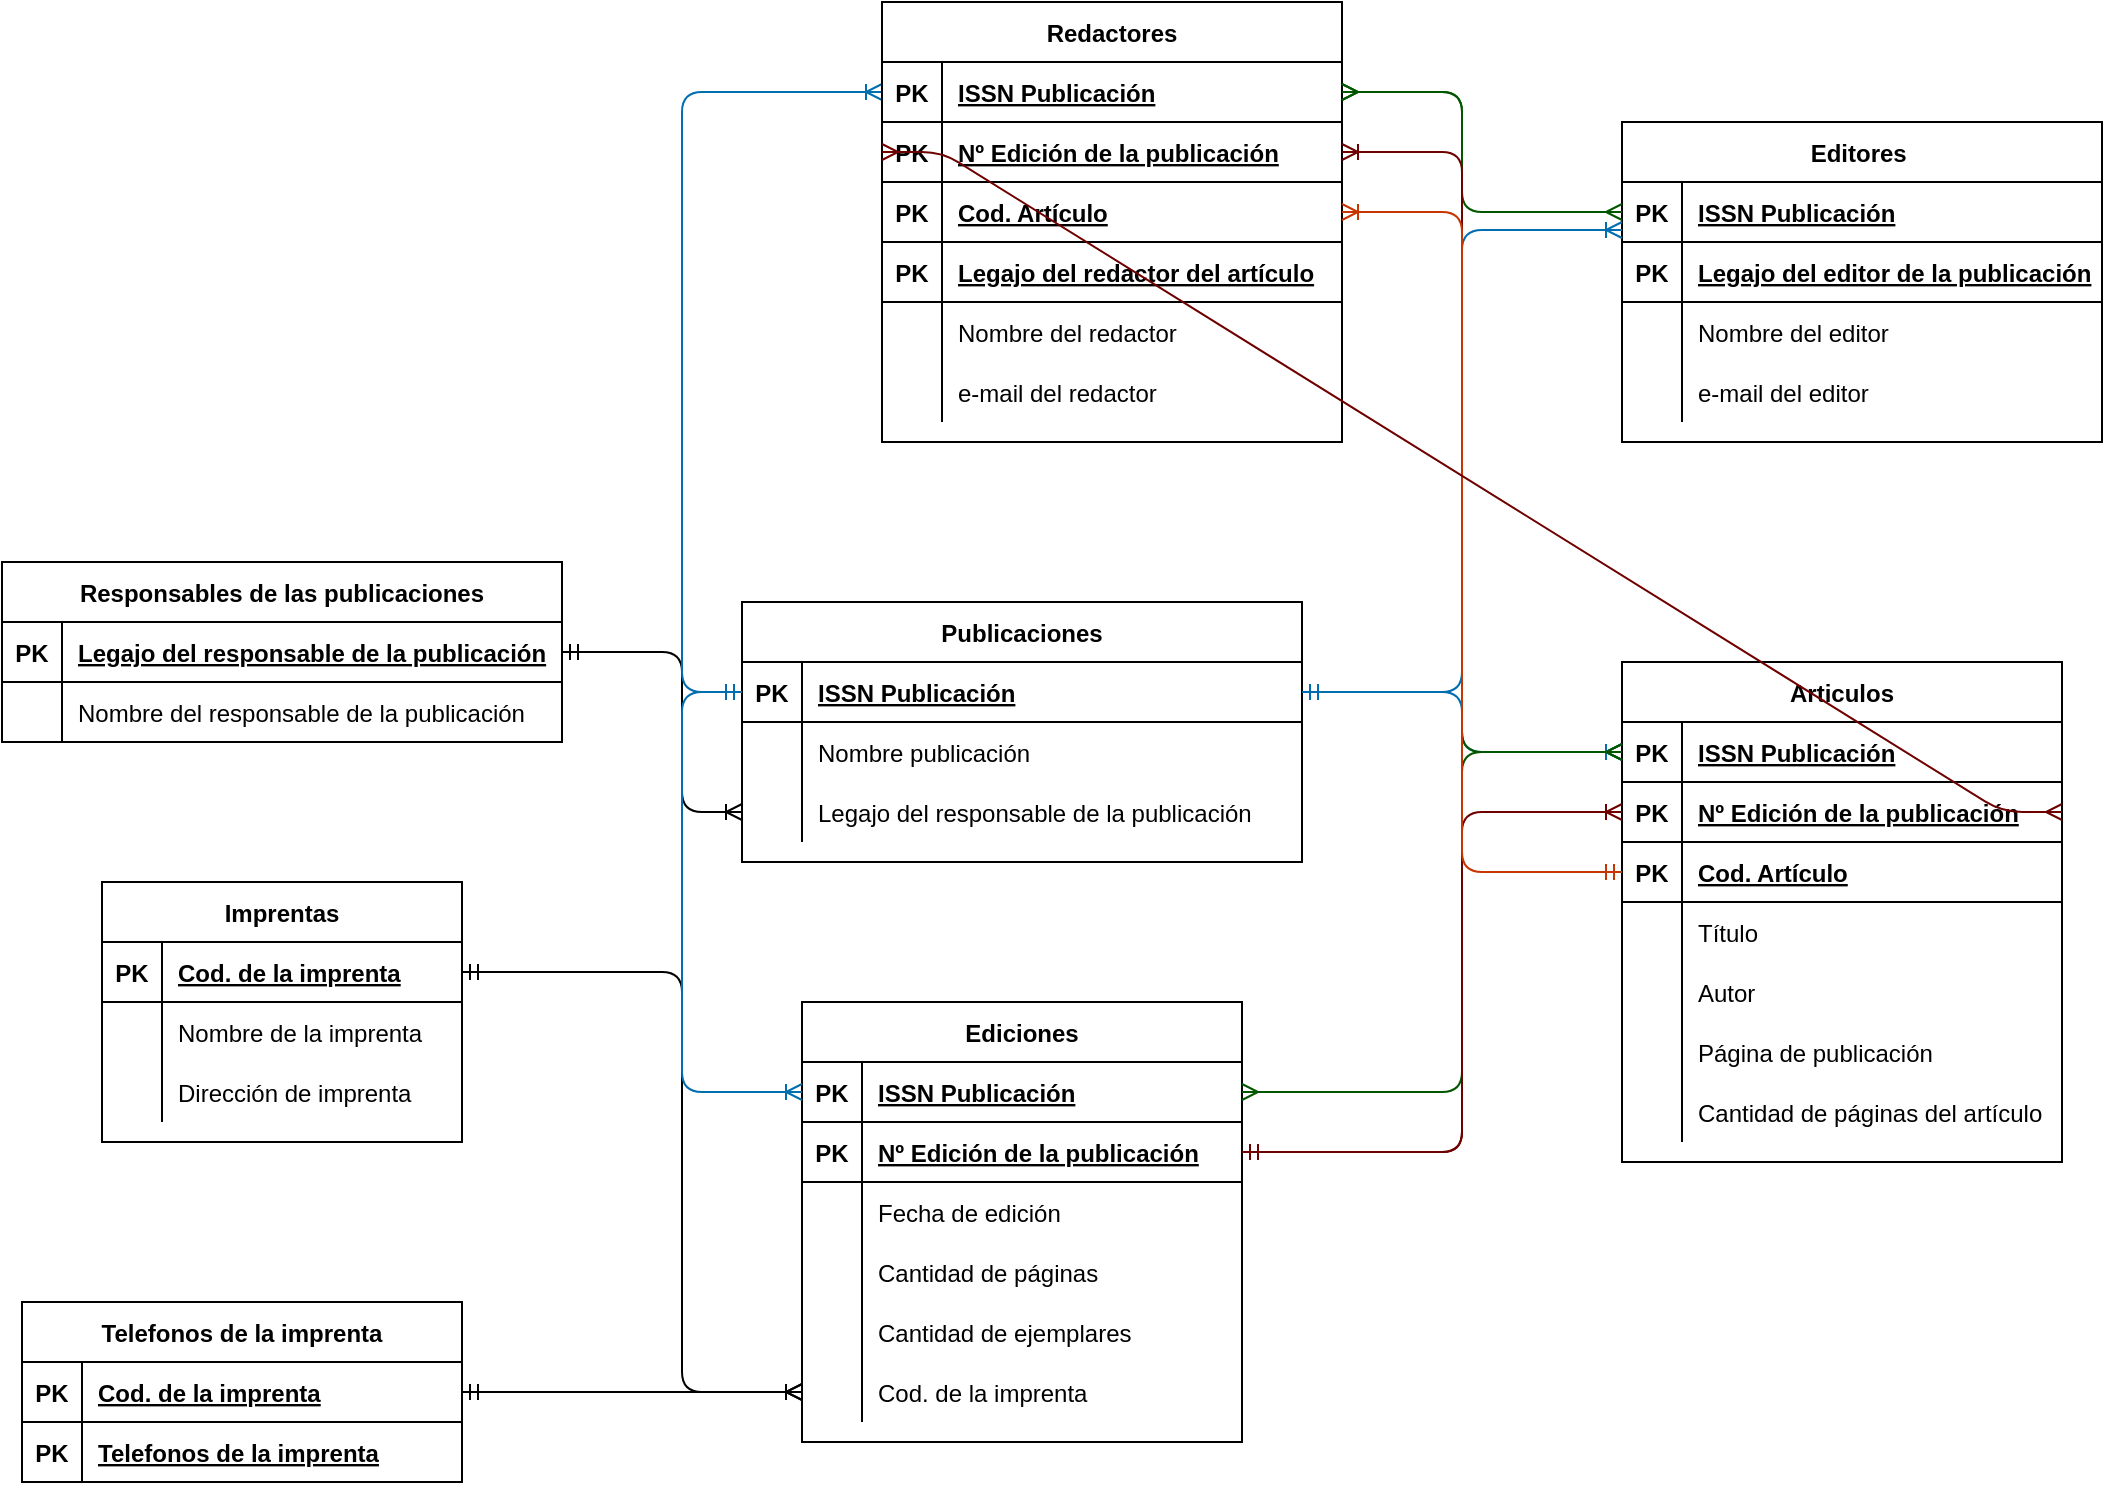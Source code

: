 <mxfile version="13.7.5" type="github">
  <diagram id="R2lEEEUBdFMjLlhIrx00" name="Page-1">
    <mxGraphModel dx="1718" dy="1582" grid="1" gridSize="10" guides="1" tooltips="1" connect="1" arrows="1" fold="1" page="1" pageScale="1" pageWidth="850" pageHeight="1100" math="0" shadow="0" extFonts="Permanent Marker^https://fonts.googleapis.com/css?family=Permanent+Marker">
      <root>
        <mxCell id="0" />
        <mxCell id="1" parent="0" />
        <mxCell id="YVzqmrivTfN_J4FgBl8_-1" value="Publicaciones" style="shape=table;startSize=30;container=1;collapsible=1;childLayout=tableLayout;fixedRows=1;rowLines=0;fontStyle=1;align=center;resizeLast=1;" parent="1" vertex="1">
          <mxGeometry x="180" y="40" width="280" height="130" as="geometry" />
        </mxCell>
        <mxCell id="YVzqmrivTfN_J4FgBl8_-2" value="" style="shape=partialRectangle;collapsible=0;dropTarget=0;pointerEvents=0;fillColor=none;top=0;left=0;bottom=1;right=0;points=[[0,0.5],[1,0.5]];portConstraint=eastwest;" parent="YVzqmrivTfN_J4FgBl8_-1" vertex="1">
          <mxGeometry y="30" width="280" height="30" as="geometry" />
        </mxCell>
        <mxCell id="YVzqmrivTfN_J4FgBl8_-3" value="PK" style="shape=partialRectangle;connectable=0;fillColor=none;top=0;left=0;bottom=0;right=0;fontStyle=1;overflow=hidden;" parent="YVzqmrivTfN_J4FgBl8_-2" vertex="1">
          <mxGeometry width="30" height="30" as="geometry" />
        </mxCell>
        <mxCell id="YVzqmrivTfN_J4FgBl8_-4" value="ISSN Publicación" style="shape=partialRectangle;connectable=0;fillColor=none;top=0;left=0;bottom=0;right=0;align=left;spacingLeft=6;fontStyle=5;overflow=hidden;" parent="YVzqmrivTfN_J4FgBl8_-2" vertex="1">
          <mxGeometry x="30" width="250" height="30" as="geometry" />
        </mxCell>
        <mxCell id="YVzqmrivTfN_J4FgBl8_-5" value="" style="shape=partialRectangle;collapsible=0;dropTarget=0;pointerEvents=0;fillColor=none;top=0;left=0;bottom=0;right=0;points=[[0,0.5],[1,0.5]];portConstraint=eastwest;" parent="YVzqmrivTfN_J4FgBl8_-1" vertex="1">
          <mxGeometry y="60" width="280" height="30" as="geometry" />
        </mxCell>
        <mxCell id="YVzqmrivTfN_J4FgBl8_-6" value="" style="shape=partialRectangle;connectable=0;fillColor=none;top=0;left=0;bottom=0;right=0;editable=1;overflow=hidden;" parent="YVzqmrivTfN_J4FgBl8_-5" vertex="1">
          <mxGeometry width="30" height="30" as="geometry" />
        </mxCell>
        <mxCell id="YVzqmrivTfN_J4FgBl8_-7" value="Nombre publicación" style="shape=partialRectangle;connectable=0;fillColor=none;top=0;left=0;bottom=0;right=0;align=left;spacingLeft=6;overflow=hidden;" parent="YVzqmrivTfN_J4FgBl8_-5" vertex="1">
          <mxGeometry x="30" width="250" height="30" as="geometry" />
        </mxCell>
        <mxCell id="YVzqmrivTfN_J4FgBl8_-8" value="" style="shape=partialRectangle;collapsible=0;dropTarget=0;pointerEvents=0;fillColor=none;top=0;left=0;bottom=0;right=0;points=[[0,0.5],[1,0.5]];portConstraint=eastwest;" parent="YVzqmrivTfN_J4FgBl8_-1" vertex="1">
          <mxGeometry y="90" width="280" height="30" as="geometry" />
        </mxCell>
        <mxCell id="YVzqmrivTfN_J4FgBl8_-9" value="" style="shape=partialRectangle;connectable=0;fillColor=none;top=0;left=0;bottom=0;right=0;editable=1;overflow=hidden;" parent="YVzqmrivTfN_J4FgBl8_-8" vertex="1">
          <mxGeometry width="30" height="30" as="geometry" />
        </mxCell>
        <mxCell id="YVzqmrivTfN_J4FgBl8_-10" value="Legajo del responsable de la publicación" style="shape=partialRectangle;connectable=0;fillColor=none;top=0;left=0;bottom=0;right=0;align=left;spacingLeft=6;overflow=hidden;" parent="YVzqmrivTfN_J4FgBl8_-8" vertex="1">
          <mxGeometry x="30" width="250" height="30" as="geometry" />
        </mxCell>
        <mxCell id="YVzqmrivTfN_J4FgBl8_-40" value="Ediciones" style="shape=table;startSize=30;container=1;collapsible=1;childLayout=tableLayout;fixedRows=1;rowLines=0;fontStyle=1;align=center;resizeLast=1;" parent="1" vertex="1">
          <mxGeometry x="210" y="240" width="220" height="220" as="geometry" />
        </mxCell>
        <mxCell id="YVzqmrivTfN_J4FgBl8_-41" value="" style="shape=partialRectangle;collapsible=0;dropTarget=0;pointerEvents=0;fillColor=none;top=0;left=0;bottom=1;right=0;points=[[0,0.5],[1,0.5]];portConstraint=eastwest;" parent="YVzqmrivTfN_J4FgBl8_-40" vertex="1">
          <mxGeometry y="30" width="220" height="30" as="geometry" />
        </mxCell>
        <mxCell id="YVzqmrivTfN_J4FgBl8_-42" value="PK" style="shape=partialRectangle;connectable=0;fillColor=none;top=0;left=0;bottom=0;right=0;fontStyle=1;overflow=hidden;" parent="YVzqmrivTfN_J4FgBl8_-41" vertex="1">
          <mxGeometry width="30" height="30" as="geometry" />
        </mxCell>
        <mxCell id="YVzqmrivTfN_J4FgBl8_-43" value="ISSN Publicación" style="shape=partialRectangle;connectable=0;fillColor=none;top=0;left=0;bottom=0;right=0;align=left;spacingLeft=6;fontStyle=5;overflow=hidden;" parent="YVzqmrivTfN_J4FgBl8_-41" vertex="1">
          <mxGeometry x="30" width="190" height="30" as="geometry" />
        </mxCell>
        <mxCell id="YVzqmrivTfN_J4FgBl8_-87" value="" style="shape=partialRectangle;collapsible=0;dropTarget=0;pointerEvents=0;fillColor=none;top=0;left=0;bottom=1;right=0;points=[[0,0.5],[1,0.5]];portConstraint=eastwest;" parent="YVzqmrivTfN_J4FgBl8_-40" vertex="1">
          <mxGeometry y="60" width="220" height="30" as="geometry" />
        </mxCell>
        <mxCell id="YVzqmrivTfN_J4FgBl8_-88" value="PK" style="shape=partialRectangle;connectable=0;fillColor=none;top=0;left=0;bottom=0;right=0;fontStyle=1;overflow=hidden;" parent="YVzqmrivTfN_J4FgBl8_-87" vertex="1">
          <mxGeometry width="30" height="30" as="geometry" />
        </mxCell>
        <mxCell id="YVzqmrivTfN_J4FgBl8_-89" value="Nº Edición de la publicación" style="shape=partialRectangle;connectable=0;fillColor=none;top=0;left=0;bottom=0;right=0;align=left;spacingLeft=6;fontStyle=5;overflow=hidden;" parent="YVzqmrivTfN_J4FgBl8_-87" vertex="1">
          <mxGeometry x="30" width="190" height="30" as="geometry" />
        </mxCell>
        <mxCell id="YVzqmrivTfN_J4FgBl8_-44" value="" style="shape=partialRectangle;collapsible=0;dropTarget=0;pointerEvents=0;fillColor=none;top=0;left=0;bottom=0;right=0;points=[[0,0.5],[1,0.5]];portConstraint=eastwest;" parent="YVzqmrivTfN_J4FgBl8_-40" vertex="1">
          <mxGeometry y="90" width="220" height="30" as="geometry" />
        </mxCell>
        <mxCell id="YVzqmrivTfN_J4FgBl8_-45" value="" style="shape=partialRectangle;connectable=0;fillColor=none;top=0;left=0;bottom=0;right=0;editable=1;overflow=hidden;" parent="YVzqmrivTfN_J4FgBl8_-44" vertex="1">
          <mxGeometry width="30" height="30" as="geometry" />
        </mxCell>
        <mxCell id="YVzqmrivTfN_J4FgBl8_-46" value="Fecha de edición" style="shape=partialRectangle;connectable=0;fillColor=none;top=0;left=0;bottom=0;right=0;align=left;spacingLeft=6;overflow=hidden;" parent="YVzqmrivTfN_J4FgBl8_-44" vertex="1">
          <mxGeometry x="30" width="190" height="30" as="geometry" />
        </mxCell>
        <mxCell id="YVzqmrivTfN_J4FgBl8_-47" value="" style="shape=partialRectangle;collapsible=0;dropTarget=0;pointerEvents=0;fillColor=none;top=0;left=0;bottom=0;right=0;points=[[0,0.5],[1,0.5]];portConstraint=eastwest;" parent="YVzqmrivTfN_J4FgBl8_-40" vertex="1">
          <mxGeometry y="120" width="220" height="30" as="geometry" />
        </mxCell>
        <mxCell id="YVzqmrivTfN_J4FgBl8_-48" value="" style="shape=partialRectangle;connectable=0;fillColor=none;top=0;left=0;bottom=0;right=0;editable=1;overflow=hidden;" parent="YVzqmrivTfN_J4FgBl8_-47" vertex="1">
          <mxGeometry width="30" height="30" as="geometry" />
        </mxCell>
        <mxCell id="YVzqmrivTfN_J4FgBl8_-49" value="Cantidad de páginas" style="shape=partialRectangle;connectable=0;fillColor=none;top=0;left=0;bottom=0;right=0;align=left;spacingLeft=6;overflow=hidden;" parent="YVzqmrivTfN_J4FgBl8_-47" vertex="1">
          <mxGeometry x="30" width="190" height="30" as="geometry" />
        </mxCell>
        <mxCell id="YVzqmrivTfN_J4FgBl8_-50" value="" style="shape=partialRectangle;collapsible=0;dropTarget=0;pointerEvents=0;fillColor=none;top=0;left=0;bottom=0;right=0;points=[[0,0.5],[1,0.5]];portConstraint=eastwest;" parent="YVzqmrivTfN_J4FgBl8_-40" vertex="1">
          <mxGeometry y="150" width="220" height="30" as="geometry" />
        </mxCell>
        <mxCell id="YVzqmrivTfN_J4FgBl8_-51" value="" style="shape=partialRectangle;connectable=0;fillColor=none;top=0;left=0;bottom=0;right=0;editable=1;overflow=hidden;" parent="YVzqmrivTfN_J4FgBl8_-50" vertex="1">
          <mxGeometry width="30" height="30" as="geometry" />
        </mxCell>
        <mxCell id="YVzqmrivTfN_J4FgBl8_-52" value="Cantidad de ejemplares" style="shape=partialRectangle;connectable=0;fillColor=none;top=0;left=0;bottom=0;right=0;align=left;spacingLeft=6;overflow=hidden;" parent="YVzqmrivTfN_J4FgBl8_-50" vertex="1">
          <mxGeometry x="30" width="190" height="30" as="geometry" />
        </mxCell>
        <mxCell id="YVzqmrivTfN_J4FgBl8_-67" value="" style="shape=partialRectangle;collapsible=0;dropTarget=0;pointerEvents=0;fillColor=none;top=0;left=0;bottom=0;right=0;points=[[0,0.5],[1,0.5]];portConstraint=eastwest;" parent="YVzqmrivTfN_J4FgBl8_-40" vertex="1">
          <mxGeometry y="180" width="220" height="30" as="geometry" />
        </mxCell>
        <mxCell id="YVzqmrivTfN_J4FgBl8_-68" value="" style="shape=partialRectangle;connectable=0;fillColor=none;top=0;left=0;bottom=0;right=0;editable=1;overflow=hidden;" parent="YVzqmrivTfN_J4FgBl8_-67" vertex="1">
          <mxGeometry width="30" height="30" as="geometry" />
        </mxCell>
        <mxCell id="YVzqmrivTfN_J4FgBl8_-69" value="Cod. de la imprenta" style="shape=partialRectangle;connectable=0;fillColor=none;top=0;left=0;bottom=0;right=0;align=left;spacingLeft=6;overflow=hidden;" parent="YVzqmrivTfN_J4FgBl8_-67" vertex="1">
          <mxGeometry x="30" width="190" height="30" as="geometry" />
        </mxCell>
        <mxCell id="dbOZA-UvOD_c39-JUCQo-39" value="Responsables de las publicaciones" style="shape=table;startSize=30;container=1;collapsible=1;childLayout=tableLayout;fixedRows=1;rowLines=0;fontStyle=1;align=center;resizeLast=1;" parent="1" vertex="1">
          <mxGeometry x="-190" y="20" width="280" height="90" as="geometry" />
        </mxCell>
        <mxCell id="dbOZA-UvOD_c39-JUCQo-40" value="" style="shape=partialRectangle;collapsible=0;dropTarget=0;pointerEvents=0;fillColor=none;top=0;left=0;bottom=1;right=0;points=[[0,0.5],[1,0.5]];portConstraint=eastwest;" parent="dbOZA-UvOD_c39-JUCQo-39" vertex="1">
          <mxGeometry y="30" width="280" height="30" as="geometry" />
        </mxCell>
        <mxCell id="dbOZA-UvOD_c39-JUCQo-41" value="PK" style="shape=partialRectangle;connectable=0;fillColor=none;top=0;left=0;bottom=0;right=0;fontStyle=1;overflow=hidden;" parent="dbOZA-UvOD_c39-JUCQo-40" vertex="1">
          <mxGeometry width="30" height="30" as="geometry" />
        </mxCell>
        <mxCell id="dbOZA-UvOD_c39-JUCQo-42" value="Legajo del responsable de la publicación" style="shape=partialRectangle;connectable=0;fillColor=none;top=0;left=0;bottom=0;right=0;align=left;spacingLeft=6;fontStyle=5;overflow=hidden;" parent="dbOZA-UvOD_c39-JUCQo-40" vertex="1">
          <mxGeometry x="30" width="250" height="30" as="geometry" />
        </mxCell>
        <mxCell id="dbOZA-UvOD_c39-JUCQo-43" value="" style="shape=partialRectangle;collapsible=0;dropTarget=0;pointerEvents=0;fillColor=none;top=0;left=0;bottom=0;right=0;points=[[0,0.5],[1,0.5]];portConstraint=eastwest;" parent="dbOZA-UvOD_c39-JUCQo-39" vertex="1">
          <mxGeometry y="60" width="280" height="30" as="geometry" />
        </mxCell>
        <mxCell id="dbOZA-UvOD_c39-JUCQo-44" value="" style="shape=partialRectangle;connectable=0;fillColor=none;top=0;left=0;bottom=0;right=0;editable=1;overflow=hidden;" parent="dbOZA-UvOD_c39-JUCQo-43" vertex="1">
          <mxGeometry width="30" height="30" as="geometry" />
        </mxCell>
        <mxCell id="dbOZA-UvOD_c39-JUCQo-45" value="Nombre del responsable de la publicación" style="shape=partialRectangle;connectable=0;fillColor=none;top=0;left=0;bottom=0;right=0;align=left;spacingLeft=6;overflow=hidden;" parent="dbOZA-UvOD_c39-JUCQo-43" vertex="1">
          <mxGeometry x="30" width="250" height="30" as="geometry" />
        </mxCell>
        <mxCell id="eK8ek_-iJzWbBoTZ_-cw-1" value="" style="edgeStyle=elbowEdgeStyle;fontSize=12;html=1;endArrow=ERoneToMany;startArrow=ERmandOne;entryX=0;entryY=0.5;entryDx=0;entryDy=0;exitX=1;exitY=0.5;exitDx=0;exitDy=0;" parent="1" source="dbOZA-UvOD_c39-JUCQo-40" target="YVzqmrivTfN_J4FgBl8_-8" edge="1">
          <mxGeometry width="100" height="100" relative="1" as="geometry">
            <mxPoint x="50" y="210" as="sourcePoint" />
            <mxPoint x="150" y="110" as="targetPoint" />
            <Array as="points">
              <mxPoint x="150" y="100" />
            </Array>
          </mxGeometry>
        </mxCell>
        <mxCell id="dbOZA-UvOD_c39-JUCQo-1" value="Imprentas" style="shape=table;startSize=30;container=1;collapsible=1;childLayout=tableLayout;fixedRows=1;rowLines=0;fontStyle=1;align=center;resizeLast=1;" parent="1" vertex="1">
          <mxGeometry x="-140" y="180" width="180" height="130" as="geometry" />
        </mxCell>
        <mxCell id="dbOZA-UvOD_c39-JUCQo-2" value="" style="shape=partialRectangle;collapsible=0;dropTarget=0;pointerEvents=0;fillColor=none;top=0;left=0;bottom=1;right=0;points=[[0,0.5],[1,0.5]];portConstraint=eastwest;" parent="dbOZA-UvOD_c39-JUCQo-1" vertex="1">
          <mxGeometry y="30" width="180" height="30" as="geometry" />
        </mxCell>
        <mxCell id="dbOZA-UvOD_c39-JUCQo-3" value="PK" style="shape=partialRectangle;connectable=0;fillColor=none;top=0;left=0;bottom=0;right=0;fontStyle=1;overflow=hidden;" parent="dbOZA-UvOD_c39-JUCQo-2" vertex="1">
          <mxGeometry width="30" height="30" as="geometry" />
        </mxCell>
        <mxCell id="dbOZA-UvOD_c39-JUCQo-4" value="Cod. de la imprenta" style="shape=partialRectangle;connectable=0;fillColor=none;top=0;left=0;bottom=0;right=0;align=left;spacingLeft=6;fontStyle=5;overflow=hidden;" parent="dbOZA-UvOD_c39-JUCQo-2" vertex="1">
          <mxGeometry x="30" width="150" height="30" as="geometry" />
        </mxCell>
        <mxCell id="dbOZA-UvOD_c39-JUCQo-5" value="" style="shape=partialRectangle;collapsible=0;dropTarget=0;pointerEvents=0;fillColor=none;top=0;left=0;bottom=0;right=0;points=[[0,0.5],[1,0.5]];portConstraint=eastwest;" parent="dbOZA-UvOD_c39-JUCQo-1" vertex="1">
          <mxGeometry y="60" width="180" height="30" as="geometry" />
        </mxCell>
        <mxCell id="dbOZA-UvOD_c39-JUCQo-6" value="" style="shape=partialRectangle;connectable=0;fillColor=none;top=0;left=0;bottom=0;right=0;editable=1;overflow=hidden;" parent="dbOZA-UvOD_c39-JUCQo-5" vertex="1">
          <mxGeometry width="30" height="30" as="geometry" />
        </mxCell>
        <mxCell id="dbOZA-UvOD_c39-JUCQo-7" value="Nombre de la imprenta" style="shape=partialRectangle;connectable=0;fillColor=none;top=0;left=0;bottom=0;right=0;align=left;spacingLeft=6;overflow=hidden;" parent="dbOZA-UvOD_c39-JUCQo-5" vertex="1">
          <mxGeometry x="30" width="150" height="30" as="geometry" />
        </mxCell>
        <mxCell id="dbOZA-UvOD_c39-JUCQo-8" value="" style="shape=partialRectangle;collapsible=0;dropTarget=0;pointerEvents=0;fillColor=none;top=0;left=0;bottom=0;right=0;points=[[0,0.5],[1,0.5]];portConstraint=eastwest;" parent="dbOZA-UvOD_c39-JUCQo-1" vertex="1">
          <mxGeometry y="90" width="180" height="30" as="geometry" />
        </mxCell>
        <mxCell id="dbOZA-UvOD_c39-JUCQo-9" value="" style="shape=partialRectangle;connectable=0;fillColor=none;top=0;left=0;bottom=0;right=0;editable=1;overflow=hidden;" parent="dbOZA-UvOD_c39-JUCQo-8" vertex="1">
          <mxGeometry width="30" height="30" as="geometry" />
        </mxCell>
        <mxCell id="dbOZA-UvOD_c39-JUCQo-10" value="Dirección de imprenta" style="shape=partialRectangle;connectable=0;fillColor=none;top=0;left=0;bottom=0;right=0;align=left;spacingLeft=6;overflow=hidden;" parent="dbOZA-UvOD_c39-JUCQo-8" vertex="1">
          <mxGeometry x="30" width="150" height="30" as="geometry" />
        </mxCell>
        <mxCell id="eK8ek_-iJzWbBoTZ_-cw-2" value="" style="edgeStyle=elbowEdgeStyle;fontSize=12;html=1;endArrow=ERoneToMany;startArrow=ERmandOne;entryX=0;entryY=0.5;entryDx=0;entryDy=0;exitX=1;exitY=0.5;exitDx=0;exitDy=0;" parent="1" source="dbOZA-UvOD_c39-JUCQo-2" target="YVzqmrivTfN_J4FgBl8_-67" edge="1">
          <mxGeometry width="100" height="100" relative="1" as="geometry">
            <mxPoint x="80" y="240.0" as="sourcePoint" />
            <mxPoint x="170" y="320.0" as="targetPoint" />
            <Array as="points">
              <mxPoint x="150" y="320" />
            </Array>
          </mxGeometry>
        </mxCell>
        <mxCell id="eK8ek_-iJzWbBoTZ_-cw-3" value="" style="edgeStyle=elbowEdgeStyle;fontSize=12;html=1;endArrow=ERoneToMany;startArrow=ERmandOne;entryX=0;entryY=0.5;entryDx=0;entryDy=0;exitX=1;exitY=0.5;exitDx=0;exitDy=0;" parent="1" source="YVzqmrivTfN_J4FgBl8_-127" target="YVzqmrivTfN_J4FgBl8_-67" edge="1">
          <mxGeometry width="100" height="100" relative="1" as="geometry">
            <mxPoint x="100" y="445.0" as="sourcePoint" />
            <mxPoint x="270" y="655" as="targetPoint" />
          </mxGeometry>
        </mxCell>
        <mxCell id="YVzqmrivTfN_J4FgBl8_-14" value="Editores " style="shape=table;startSize=30;container=1;collapsible=1;childLayout=tableLayout;fixedRows=1;rowLines=0;fontStyle=1;align=center;resizeLast=1;" parent="1" vertex="1">
          <mxGeometry x="620" y="-200" width="240" height="160" as="geometry" />
        </mxCell>
        <mxCell id="YVzqmrivTfN_J4FgBl8_-15" value="" style="shape=partialRectangle;collapsible=0;dropTarget=0;pointerEvents=0;fillColor=none;top=0;left=0;bottom=1;right=0;points=[[0,0.5],[1,0.5]];portConstraint=eastwest;" parent="YVzqmrivTfN_J4FgBl8_-14" vertex="1">
          <mxGeometry y="30" width="240" height="30" as="geometry" />
        </mxCell>
        <mxCell id="YVzqmrivTfN_J4FgBl8_-16" value="PK" style="shape=partialRectangle;connectable=0;fillColor=none;top=0;left=0;bottom=0;right=0;fontStyle=1;overflow=hidden;" parent="YVzqmrivTfN_J4FgBl8_-15" vertex="1">
          <mxGeometry width="30" height="30" as="geometry" />
        </mxCell>
        <mxCell id="YVzqmrivTfN_J4FgBl8_-17" value="ISSN Publicación" style="shape=partialRectangle;connectable=0;fillColor=none;top=0;left=0;bottom=0;right=0;align=left;spacingLeft=6;fontStyle=5;overflow=hidden;" parent="YVzqmrivTfN_J4FgBl8_-15" vertex="1">
          <mxGeometry x="30" width="210" height="30" as="geometry" />
        </mxCell>
        <mxCell id="YVzqmrivTfN_J4FgBl8_-123" value="" style="shape=partialRectangle;collapsible=0;dropTarget=0;pointerEvents=0;fillColor=none;top=0;left=0;bottom=1;right=0;points=[[0,0.5],[1,0.5]];portConstraint=eastwest;" parent="YVzqmrivTfN_J4FgBl8_-14" vertex="1">
          <mxGeometry y="60" width="240" height="30" as="geometry" />
        </mxCell>
        <mxCell id="YVzqmrivTfN_J4FgBl8_-124" value="PK" style="shape=partialRectangle;connectable=0;fillColor=none;top=0;left=0;bottom=0;right=0;fontStyle=1;overflow=hidden;" parent="YVzqmrivTfN_J4FgBl8_-123" vertex="1">
          <mxGeometry width="30" height="30" as="geometry" />
        </mxCell>
        <mxCell id="YVzqmrivTfN_J4FgBl8_-125" value="Legajo del editor de la publicación" style="shape=partialRectangle;connectable=0;fillColor=none;top=0;left=0;bottom=0;right=0;align=left;spacingLeft=6;fontStyle=5;overflow=hidden;" parent="YVzqmrivTfN_J4FgBl8_-123" vertex="1">
          <mxGeometry x="30" width="210" height="30" as="geometry" />
        </mxCell>
        <mxCell id="YVzqmrivTfN_J4FgBl8_-18" value="" style="shape=partialRectangle;collapsible=0;dropTarget=0;pointerEvents=0;fillColor=none;top=0;left=0;bottom=0;right=0;points=[[0,0.5],[1,0.5]];portConstraint=eastwest;" parent="YVzqmrivTfN_J4FgBl8_-14" vertex="1">
          <mxGeometry y="90" width="240" height="30" as="geometry" />
        </mxCell>
        <mxCell id="YVzqmrivTfN_J4FgBl8_-19" value="" style="shape=partialRectangle;connectable=0;fillColor=none;top=0;left=0;bottom=0;right=0;editable=1;overflow=hidden;" parent="YVzqmrivTfN_J4FgBl8_-18" vertex="1">
          <mxGeometry width="30" height="30" as="geometry" />
        </mxCell>
        <mxCell id="YVzqmrivTfN_J4FgBl8_-20" value="Nombre del editor" style="shape=partialRectangle;connectable=0;fillColor=none;top=0;left=0;bottom=0;right=0;align=left;spacingLeft=6;overflow=hidden;" parent="YVzqmrivTfN_J4FgBl8_-18" vertex="1">
          <mxGeometry x="30" width="210" height="30" as="geometry" />
        </mxCell>
        <mxCell id="YVzqmrivTfN_J4FgBl8_-21" value="" style="shape=partialRectangle;collapsible=0;dropTarget=0;pointerEvents=0;fillColor=none;top=0;left=0;bottom=0;right=0;points=[[0,0.5],[1,0.5]];portConstraint=eastwest;" parent="YVzqmrivTfN_J4FgBl8_-14" vertex="1">
          <mxGeometry y="120" width="240" height="30" as="geometry" />
        </mxCell>
        <mxCell id="YVzqmrivTfN_J4FgBl8_-22" value="" style="shape=partialRectangle;connectable=0;fillColor=none;top=0;left=0;bottom=0;right=0;editable=1;overflow=hidden;" parent="YVzqmrivTfN_J4FgBl8_-21" vertex="1">
          <mxGeometry width="30" height="30" as="geometry" />
        </mxCell>
        <mxCell id="YVzqmrivTfN_J4FgBl8_-23" value="e-mail del editor" style="shape=partialRectangle;connectable=0;fillColor=none;top=0;left=0;bottom=0;right=0;align=left;spacingLeft=6;overflow=hidden;" parent="YVzqmrivTfN_J4FgBl8_-21" vertex="1">
          <mxGeometry x="30" width="210" height="30" as="geometry" />
        </mxCell>
        <mxCell id="YVzqmrivTfN_J4FgBl8_-53" value="Articulos" style="shape=table;startSize=30;container=1;collapsible=1;childLayout=tableLayout;fixedRows=1;rowLines=0;fontStyle=1;align=center;resizeLast=1;" parent="1" vertex="1">
          <mxGeometry x="620" y="70" width="220" height="250" as="geometry" />
        </mxCell>
        <mxCell id="YVzqmrivTfN_J4FgBl8_-54" value="" style="shape=partialRectangle;collapsible=0;dropTarget=0;pointerEvents=0;fillColor=none;top=0;left=0;bottom=1;right=0;points=[[0,0.5],[1,0.5]];portConstraint=eastwest;" parent="YVzqmrivTfN_J4FgBl8_-53" vertex="1">
          <mxGeometry y="30" width="220" height="30" as="geometry" />
        </mxCell>
        <mxCell id="YVzqmrivTfN_J4FgBl8_-55" value="PK" style="shape=partialRectangle;connectable=0;fillColor=none;top=0;left=0;bottom=0;right=0;fontStyle=1;overflow=hidden;" parent="YVzqmrivTfN_J4FgBl8_-54" vertex="1">
          <mxGeometry width="30" height="30" as="geometry" />
        </mxCell>
        <mxCell id="YVzqmrivTfN_J4FgBl8_-56" value="ISSN Publicación" style="shape=partialRectangle;connectable=0;fillColor=none;top=0;left=0;bottom=0;right=0;align=left;spacingLeft=6;fontStyle=5;overflow=hidden;" parent="YVzqmrivTfN_J4FgBl8_-54" vertex="1">
          <mxGeometry x="30" width="190" height="30" as="geometry" />
        </mxCell>
        <mxCell id="YVzqmrivTfN_J4FgBl8_-103" value="" style="shape=partialRectangle;collapsible=0;dropTarget=0;pointerEvents=0;fillColor=none;top=0;left=0;bottom=1;right=0;points=[[0,0.5],[1,0.5]];portConstraint=eastwest;" parent="YVzqmrivTfN_J4FgBl8_-53" vertex="1">
          <mxGeometry y="60" width="220" height="30" as="geometry" />
        </mxCell>
        <mxCell id="YVzqmrivTfN_J4FgBl8_-104" value="PK" style="shape=partialRectangle;connectable=0;fillColor=none;top=0;left=0;bottom=0;right=0;fontStyle=1;overflow=hidden;" parent="YVzqmrivTfN_J4FgBl8_-103" vertex="1">
          <mxGeometry width="30" height="30" as="geometry" />
        </mxCell>
        <mxCell id="YVzqmrivTfN_J4FgBl8_-105" value="Nº Edición de la publicación" style="shape=partialRectangle;connectable=0;fillColor=none;top=0;left=0;bottom=0;right=0;align=left;spacingLeft=6;fontStyle=5;overflow=hidden;" parent="YVzqmrivTfN_J4FgBl8_-103" vertex="1">
          <mxGeometry x="30" width="190" height="30" as="geometry" />
        </mxCell>
        <mxCell id="YVzqmrivTfN_J4FgBl8_-99" value="" style="shape=partialRectangle;collapsible=0;dropTarget=0;pointerEvents=0;fillColor=none;top=0;left=0;bottom=1;right=0;points=[[0,0.5],[1,0.5]];portConstraint=eastwest;" parent="YVzqmrivTfN_J4FgBl8_-53" vertex="1">
          <mxGeometry y="90" width="220" height="30" as="geometry" />
        </mxCell>
        <mxCell id="YVzqmrivTfN_J4FgBl8_-100" value="PK" style="shape=partialRectangle;connectable=0;fillColor=none;top=0;left=0;bottom=0;right=0;fontStyle=1;overflow=hidden;" parent="YVzqmrivTfN_J4FgBl8_-99" vertex="1">
          <mxGeometry width="30" height="30" as="geometry" />
        </mxCell>
        <mxCell id="YVzqmrivTfN_J4FgBl8_-101" value="Cod. Artículo" style="shape=partialRectangle;connectable=0;fillColor=none;top=0;left=0;bottom=0;right=0;align=left;spacingLeft=6;fontStyle=5;overflow=hidden;" parent="YVzqmrivTfN_J4FgBl8_-99" vertex="1">
          <mxGeometry x="30" width="190" height="30" as="geometry" />
        </mxCell>
        <mxCell id="YVzqmrivTfN_J4FgBl8_-57" value="" style="shape=partialRectangle;collapsible=0;dropTarget=0;pointerEvents=0;fillColor=none;top=0;left=0;bottom=0;right=0;points=[[0,0.5],[1,0.5]];portConstraint=eastwest;" parent="YVzqmrivTfN_J4FgBl8_-53" vertex="1">
          <mxGeometry y="120" width="220" height="30" as="geometry" />
        </mxCell>
        <mxCell id="YVzqmrivTfN_J4FgBl8_-58" value="" style="shape=partialRectangle;connectable=0;fillColor=none;top=0;left=0;bottom=0;right=0;editable=1;overflow=hidden;" parent="YVzqmrivTfN_J4FgBl8_-57" vertex="1">
          <mxGeometry width="30" height="30" as="geometry" />
        </mxCell>
        <mxCell id="YVzqmrivTfN_J4FgBl8_-59" value="Título" style="shape=partialRectangle;connectable=0;fillColor=none;top=0;left=0;bottom=0;right=0;align=left;spacingLeft=6;overflow=hidden;" parent="YVzqmrivTfN_J4FgBl8_-57" vertex="1">
          <mxGeometry x="30" width="190" height="30" as="geometry" />
        </mxCell>
        <mxCell id="YVzqmrivTfN_J4FgBl8_-60" value="" style="shape=partialRectangle;collapsible=0;dropTarget=0;pointerEvents=0;fillColor=none;top=0;left=0;bottom=0;right=0;points=[[0,0.5],[1,0.5]];portConstraint=eastwest;" parent="YVzqmrivTfN_J4FgBl8_-53" vertex="1">
          <mxGeometry y="150" width="220" height="30" as="geometry" />
        </mxCell>
        <mxCell id="YVzqmrivTfN_J4FgBl8_-61" value="" style="shape=partialRectangle;connectable=0;fillColor=none;top=0;left=0;bottom=0;right=0;editable=1;overflow=hidden;" parent="YVzqmrivTfN_J4FgBl8_-60" vertex="1">
          <mxGeometry width="30" height="30" as="geometry" />
        </mxCell>
        <mxCell id="YVzqmrivTfN_J4FgBl8_-62" value="Autor" style="shape=partialRectangle;connectable=0;fillColor=none;top=0;left=0;bottom=0;right=0;align=left;spacingLeft=6;overflow=hidden;" parent="YVzqmrivTfN_J4FgBl8_-60" vertex="1">
          <mxGeometry x="30" width="190" height="30" as="geometry" />
        </mxCell>
        <mxCell id="YVzqmrivTfN_J4FgBl8_-63" value="" style="shape=partialRectangle;collapsible=0;dropTarget=0;pointerEvents=0;fillColor=none;top=0;left=0;bottom=0;right=0;points=[[0,0.5],[1,0.5]];portConstraint=eastwest;" parent="YVzqmrivTfN_J4FgBl8_-53" vertex="1">
          <mxGeometry y="180" width="220" height="30" as="geometry" />
        </mxCell>
        <mxCell id="YVzqmrivTfN_J4FgBl8_-64" value="" style="shape=partialRectangle;connectable=0;fillColor=none;top=0;left=0;bottom=0;right=0;editable=1;overflow=hidden;" parent="YVzqmrivTfN_J4FgBl8_-63" vertex="1">
          <mxGeometry width="30" height="30" as="geometry" />
        </mxCell>
        <mxCell id="YVzqmrivTfN_J4FgBl8_-65" value="Página de publicación" style="shape=partialRectangle;connectable=0;fillColor=none;top=0;left=0;bottom=0;right=0;align=left;spacingLeft=6;overflow=hidden;" parent="YVzqmrivTfN_J4FgBl8_-63" vertex="1">
          <mxGeometry x="30" width="190" height="30" as="geometry" />
        </mxCell>
        <mxCell id="YVzqmrivTfN_J4FgBl8_-107" value="" style="shape=partialRectangle;collapsible=0;dropTarget=0;pointerEvents=0;fillColor=none;top=0;left=0;bottom=0;right=0;points=[[0,0.5],[1,0.5]];portConstraint=eastwest;" parent="YVzqmrivTfN_J4FgBl8_-53" vertex="1">
          <mxGeometry y="210" width="220" height="30" as="geometry" />
        </mxCell>
        <mxCell id="YVzqmrivTfN_J4FgBl8_-108" value="" style="shape=partialRectangle;connectable=0;fillColor=none;top=0;left=0;bottom=0;right=0;editable=1;overflow=hidden;" parent="YVzqmrivTfN_J4FgBl8_-107" vertex="1">
          <mxGeometry width="30" height="30" as="geometry" />
        </mxCell>
        <mxCell id="YVzqmrivTfN_J4FgBl8_-109" value="Cantidad de páginas del artículo" style="shape=partialRectangle;connectable=0;fillColor=none;top=0;left=0;bottom=0;right=0;align=left;spacingLeft=6;overflow=hidden;" parent="YVzqmrivTfN_J4FgBl8_-107" vertex="1">
          <mxGeometry x="30" width="190" height="30" as="geometry" />
        </mxCell>
        <mxCell id="eK8ek_-iJzWbBoTZ_-cw-4" value="" style="edgeStyle=elbowEdgeStyle;fontSize=12;html=1;endArrow=ERoneToMany;startArrow=ERmandOne;entryX=0;entryY=0.5;entryDx=0;entryDy=0;exitX=1;exitY=0.5;exitDx=0;exitDy=0;fillColor=#1ba1e2;strokeColor=#006EAF;" parent="1" source="YVzqmrivTfN_J4FgBl8_-2" target="YVzqmrivTfN_J4FgBl8_-54" edge="1">
          <mxGeometry width="100" height="100" relative="1" as="geometry">
            <mxPoint x="510" y="180" as="sourcePoint" />
            <mxPoint x="600" y="260" as="targetPoint" />
          </mxGeometry>
        </mxCell>
        <mxCell id="eK8ek_-iJzWbBoTZ_-cw-5" value="" style="edgeStyle=elbowEdgeStyle;fontSize=12;html=1;endArrow=ERoneToMany;startArrow=ERmandOne;entryX=0;entryY=0.5;entryDx=0;entryDy=0;exitX=0;exitY=0.5;exitDx=0;exitDy=0;fillColor=#1ba1e2;strokeColor=#006EAF;" parent="1" source="YVzqmrivTfN_J4FgBl8_-2" target="YVzqmrivTfN_J4FgBl8_-41" edge="1">
          <mxGeometry width="100" height="100" relative="1" as="geometry">
            <mxPoint x="470" y="95" as="sourcePoint" />
            <mxPoint x="630" y="125" as="targetPoint" />
            <Array as="points">
              <mxPoint x="150" y="190" />
            </Array>
          </mxGeometry>
        </mxCell>
        <mxCell id="eK8ek_-iJzWbBoTZ_-cw-6" value="" style="edgeStyle=elbowEdgeStyle;fontSize=12;html=1;endArrow=ERoneToMany;startArrow=ERmandOne;fillColor=#1ba1e2;strokeColor=#006EAF;entryX=0;entryY=0.5;entryDx=0;entryDy=0;exitX=0;exitY=0.5;exitDx=0;exitDy=0;" parent="1" source="YVzqmrivTfN_J4FgBl8_-2" target="dbOZA-UvOD_c39-JUCQo-61" edge="1">
          <mxGeometry width="100" height="100" relative="1" as="geometry">
            <mxPoint x="180" y="90" as="sourcePoint" />
            <mxPoint x="200" y="-120" as="targetPoint" />
            <Array as="points">
              <mxPoint x="150" y="-60" />
            </Array>
          </mxGeometry>
        </mxCell>
        <mxCell id="eK8ek_-iJzWbBoTZ_-cw-8" value="" style="edgeStyle=elbowEdgeStyle;fontSize=12;html=1;endArrow=ERoneToMany;startArrow=ERmandOne;exitX=1;exitY=0.5;exitDx=0;exitDy=0;fillColor=#1ba1e2;strokeColor=#006EAF;entryX=0;entryY=0.8;entryDx=0;entryDy=0;entryPerimeter=0;" parent="1" source="YVzqmrivTfN_J4FgBl8_-2" target="YVzqmrivTfN_J4FgBl8_-15" edge="1">
          <mxGeometry width="100" height="100" relative="1" as="geometry">
            <mxPoint x="470" y="95" as="sourcePoint" />
            <mxPoint x="850" y="-20" as="targetPoint" />
            <Array as="points">
              <mxPoint x="540" y="-20" />
              <mxPoint x="910" y="-40" />
            </Array>
          </mxGeometry>
        </mxCell>
        <mxCell id="dbOZA-UvOD_c39-JUCQo-14" value="Redactores" style="shape=table;startSize=30;container=1;collapsible=1;childLayout=tableLayout;fixedRows=1;rowLines=0;fontStyle=1;align=center;resizeLast=1;" parent="1" vertex="1">
          <mxGeometry x="250" y="-260" width="230" height="220" as="geometry" />
        </mxCell>
        <mxCell id="dbOZA-UvOD_c39-JUCQo-61" value="" style="shape=partialRectangle;collapsible=0;dropTarget=0;pointerEvents=0;fillColor=none;top=0;left=0;bottom=1;right=0;points=[[0,0.5],[1,0.5]];portConstraint=eastwest;" parent="dbOZA-UvOD_c39-JUCQo-14" vertex="1">
          <mxGeometry y="30" width="230" height="30" as="geometry" />
        </mxCell>
        <mxCell id="dbOZA-UvOD_c39-JUCQo-62" value="PK" style="shape=partialRectangle;connectable=0;fillColor=none;top=0;left=0;bottom=0;right=0;fontStyle=1;overflow=hidden;" parent="dbOZA-UvOD_c39-JUCQo-61" vertex="1">
          <mxGeometry width="30" height="30" as="geometry" />
        </mxCell>
        <mxCell id="dbOZA-UvOD_c39-JUCQo-63" value="ISSN Publicación" style="shape=partialRectangle;connectable=0;fillColor=none;top=0;left=0;bottom=0;right=0;align=left;spacingLeft=6;fontStyle=5;overflow=hidden;" parent="dbOZA-UvOD_c39-JUCQo-61" vertex="1">
          <mxGeometry x="30" width="200" height="30" as="geometry" />
        </mxCell>
        <mxCell id="dbOZA-UvOD_c39-JUCQo-69" value="" style="shape=partialRectangle;collapsible=0;dropTarget=0;pointerEvents=0;fillColor=none;top=0;left=0;bottom=1;right=0;points=[[0,0.5],[1,0.5]];portConstraint=eastwest;" parent="dbOZA-UvOD_c39-JUCQo-14" vertex="1">
          <mxGeometry y="60" width="230" height="30" as="geometry" />
        </mxCell>
        <mxCell id="dbOZA-UvOD_c39-JUCQo-70" value="PK" style="shape=partialRectangle;connectable=0;fillColor=none;top=0;left=0;bottom=0;right=0;fontStyle=1;overflow=hidden;" parent="dbOZA-UvOD_c39-JUCQo-69" vertex="1">
          <mxGeometry width="30" height="30" as="geometry" />
        </mxCell>
        <mxCell id="dbOZA-UvOD_c39-JUCQo-71" value="Nº Edición de la publicación" style="shape=partialRectangle;connectable=0;fillColor=none;top=0;left=0;bottom=0;right=0;align=left;spacingLeft=6;fontStyle=5;overflow=hidden;" parent="dbOZA-UvOD_c39-JUCQo-69" vertex="1">
          <mxGeometry x="30" width="200" height="30" as="geometry" />
        </mxCell>
        <mxCell id="dbOZA-UvOD_c39-JUCQo-65" value="" style="shape=partialRectangle;collapsible=0;dropTarget=0;pointerEvents=0;fillColor=none;top=0;left=0;bottom=1;right=0;points=[[0,0.5],[1,0.5]];portConstraint=eastwest;" parent="dbOZA-UvOD_c39-JUCQo-14" vertex="1">
          <mxGeometry y="90" width="230" height="30" as="geometry" />
        </mxCell>
        <mxCell id="dbOZA-UvOD_c39-JUCQo-66" value="PK" style="shape=partialRectangle;connectable=0;fillColor=none;top=0;left=0;bottom=0;right=0;fontStyle=1;overflow=hidden;" parent="dbOZA-UvOD_c39-JUCQo-65" vertex="1">
          <mxGeometry width="30" height="30" as="geometry" />
        </mxCell>
        <mxCell id="dbOZA-UvOD_c39-JUCQo-67" value="Cod. Artículo" style="shape=partialRectangle;connectable=0;fillColor=none;top=0;left=0;bottom=0;right=0;align=left;spacingLeft=6;fontStyle=5;overflow=hidden;" parent="dbOZA-UvOD_c39-JUCQo-65" vertex="1">
          <mxGeometry x="30" width="200" height="30" as="geometry" />
        </mxCell>
        <mxCell id="dbOZA-UvOD_c39-JUCQo-15" value="" style="shape=partialRectangle;collapsible=0;dropTarget=0;pointerEvents=0;fillColor=none;top=0;left=0;bottom=1;right=0;points=[[0,0.5],[1,0.5]];portConstraint=eastwest;" parent="dbOZA-UvOD_c39-JUCQo-14" vertex="1">
          <mxGeometry y="120" width="230" height="30" as="geometry" />
        </mxCell>
        <mxCell id="dbOZA-UvOD_c39-JUCQo-16" value="PK" style="shape=partialRectangle;connectable=0;fillColor=none;top=0;left=0;bottom=0;right=0;fontStyle=1;overflow=hidden;" parent="dbOZA-UvOD_c39-JUCQo-15" vertex="1">
          <mxGeometry width="30" height="30" as="geometry" />
        </mxCell>
        <mxCell id="dbOZA-UvOD_c39-JUCQo-17" value="Legajo del redactor del artículo" style="shape=partialRectangle;connectable=0;fillColor=none;top=0;left=0;bottom=0;right=0;align=left;spacingLeft=6;fontStyle=5;overflow=hidden;" parent="dbOZA-UvOD_c39-JUCQo-15" vertex="1">
          <mxGeometry x="30" width="200" height="30" as="geometry" />
        </mxCell>
        <mxCell id="dbOZA-UvOD_c39-JUCQo-18" value="" style="shape=partialRectangle;collapsible=0;dropTarget=0;pointerEvents=0;fillColor=none;top=0;left=0;bottom=0;right=0;points=[[0,0.5],[1,0.5]];portConstraint=eastwest;" parent="dbOZA-UvOD_c39-JUCQo-14" vertex="1">
          <mxGeometry y="150" width="230" height="30" as="geometry" />
        </mxCell>
        <mxCell id="dbOZA-UvOD_c39-JUCQo-19" value="" style="shape=partialRectangle;connectable=0;fillColor=none;top=0;left=0;bottom=0;right=0;editable=1;overflow=hidden;" parent="dbOZA-UvOD_c39-JUCQo-18" vertex="1">
          <mxGeometry width="30" height="30" as="geometry" />
        </mxCell>
        <mxCell id="dbOZA-UvOD_c39-JUCQo-20" value="Nombre del redactor" style="shape=partialRectangle;connectable=0;fillColor=none;top=0;left=0;bottom=0;right=0;align=left;spacingLeft=6;overflow=hidden;" parent="dbOZA-UvOD_c39-JUCQo-18" vertex="1">
          <mxGeometry x="30" width="200" height="30" as="geometry" />
        </mxCell>
        <mxCell id="dbOZA-UvOD_c39-JUCQo-21" value="" style="shape=partialRectangle;collapsible=0;dropTarget=0;pointerEvents=0;fillColor=none;top=0;left=0;bottom=0;right=0;points=[[0,0.5],[1,0.5]];portConstraint=eastwest;" parent="dbOZA-UvOD_c39-JUCQo-14" vertex="1">
          <mxGeometry y="180" width="230" height="30" as="geometry" />
        </mxCell>
        <mxCell id="dbOZA-UvOD_c39-JUCQo-22" value="" style="shape=partialRectangle;connectable=0;fillColor=none;top=0;left=0;bottom=0;right=0;editable=1;overflow=hidden;" parent="dbOZA-UvOD_c39-JUCQo-21" vertex="1">
          <mxGeometry width="30" height="30" as="geometry" />
        </mxCell>
        <mxCell id="dbOZA-UvOD_c39-JUCQo-23" value="e-mail del redactor" style="shape=partialRectangle;connectable=0;fillColor=none;top=0;left=0;bottom=0;right=0;align=left;spacingLeft=6;overflow=hidden;" parent="dbOZA-UvOD_c39-JUCQo-21" vertex="1">
          <mxGeometry x="30" width="200" height="30" as="geometry" />
        </mxCell>
        <mxCell id="eK8ek_-iJzWbBoTZ_-cw-9" value="" style="edgeStyle=elbowEdgeStyle;fontSize=12;html=1;endArrow=ERmany;startArrow=ERmany;entryX=0;entryY=0.5;entryDx=0;entryDy=0;exitX=1;exitY=0.5;exitDx=0;exitDy=0;fillColor=#008a00;strokeColor=#005700;" parent="1" source="dbOZA-UvOD_c39-JUCQo-61" target="YVzqmrivTfN_J4FgBl8_-15" edge="1">
          <mxGeometry width="100" height="100" relative="1" as="geometry">
            <mxPoint x="310" y="-10" as="sourcePoint" />
            <mxPoint x="620" y="-150" as="targetPoint" />
            <Array as="points">
              <mxPoint x="540" y="-180" />
            </Array>
          </mxGeometry>
        </mxCell>
        <mxCell id="eK8ek_-iJzWbBoTZ_-cw-11" value="" style="edgeStyle=elbowEdgeStyle;fontSize=12;html=1;endArrow=ERmany;startArrow=ERmany;entryX=0;entryY=0.5;entryDx=0;entryDy=0;exitX=1;exitY=0.5;exitDx=0;exitDy=0;fillColor=#008a00;strokeColor=#005700;" parent="1" source="dbOZA-UvOD_c39-JUCQo-61" target="YVzqmrivTfN_J4FgBl8_-54" edge="1">
          <mxGeometry width="100" height="100" relative="1" as="geometry">
            <mxPoint x="490" y="-205" as="sourcePoint" />
            <mxPoint x="630" y="-145" as="targetPoint" />
            <Array as="points">
              <mxPoint x="540" y="-50" />
            </Array>
          </mxGeometry>
        </mxCell>
        <mxCell id="eK8ek_-iJzWbBoTZ_-cw-12" value="" style="edgeStyle=elbowEdgeStyle;fontSize=12;html=1;endArrow=ERmany;startArrow=ERmany;entryX=0;entryY=0.5;entryDx=0;entryDy=0;exitX=1;exitY=0.5;exitDx=0;exitDy=0;fillColor=#008a00;strokeColor=#005700;" parent="1" source="YVzqmrivTfN_J4FgBl8_-41" target="YVzqmrivTfN_J4FgBl8_-54" edge="1">
          <mxGeometry width="100" height="100" relative="1" as="geometry">
            <mxPoint x="480" y="130" as="sourcePoint" />
            <mxPoint x="620" y="460" as="targetPoint" />
            <Array as="points">
              <mxPoint x="540" y="295" />
            </Array>
          </mxGeometry>
        </mxCell>
        <mxCell id="eK8ek_-iJzWbBoTZ_-cw-13" value="" style="edgeStyle=elbowEdgeStyle;fontSize=12;html=1;endArrow=ERoneToMany;startArrow=ERmandOne;exitX=1;exitY=0.5;exitDx=0;exitDy=0;entryX=0;entryY=0.5;entryDx=0;entryDy=0;fillColor=#a20025;strokeColor=#6F0000;" parent="1" source="YVzqmrivTfN_J4FgBl8_-87" target="YVzqmrivTfN_J4FgBl8_-103" edge="1">
          <mxGeometry width="100" height="100" relative="1" as="geometry">
            <mxPoint x="450" y="300" as="sourcePoint" />
            <mxPoint x="550" y="200" as="targetPoint" />
            <Array as="points">
              <mxPoint x="540" y="230" />
            </Array>
          </mxGeometry>
        </mxCell>
        <mxCell id="eK8ek_-iJzWbBoTZ_-cw-14" value="" style="edgeStyle=elbowEdgeStyle;fontSize=12;html=1;endArrow=ERoneToMany;startArrow=ERmandOne;exitX=1;exitY=0.5;exitDx=0;exitDy=0;entryX=1;entryY=0.5;entryDx=0;entryDy=0;fillColor=#a20025;strokeColor=#6F0000;" parent="1" source="YVzqmrivTfN_J4FgBl8_-87" target="dbOZA-UvOD_c39-JUCQo-69" edge="1">
          <mxGeometry width="100" height="100" relative="1" as="geometry">
            <mxPoint x="440" y="325" as="sourcePoint" />
            <mxPoint x="630" y="155" as="targetPoint" />
            <Array as="points">
              <mxPoint x="540" y="70" />
            </Array>
          </mxGeometry>
        </mxCell>
        <mxCell id="eK8ek_-iJzWbBoTZ_-cw-15" value="" style="edgeStyle=elbowEdgeStyle;fontSize=12;html=1;endArrow=ERoneToMany;startArrow=ERmandOne;entryX=1;entryY=0.5;entryDx=0;entryDy=0;exitX=0;exitY=0.5;exitDx=0;exitDy=0;fillColor=#fa6800;strokeColor=#C73500;" parent="1" source="YVzqmrivTfN_J4FgBl8_-99" target="dbOZA-UvOD_c39-JUCQo-65" edge="1">
          <mxGeometry width="100" height="100" relative="1" as="geometry">
            <mxPoint x="530" y="80" as="sourcePoint" />
            <mxPoint x="570" y="-20" as="targetPoint" />
            <Array as="points">
              <mxPoint x="540" y="20" />
            </Array>
          </mxGeometry>
        </mxCell>
        <mxCell id="YVzqmrivTfN_J4FgBl8_-27" value="Telefonos de la imprenta" style="shape=table;startSize=30;container=1;collapsible=1;childLayout=tableLayout;fixedRows=1;rowLines=0;fontStyle=1;align=center;resizeLast=1;" parent="1" vertex="1">
          <mxGeometry x="-180" y="390" width="220" height="90" as="geometry" />
        </mxCell>
        <mxCell id="YVzqmrivTfN_J4FgBl8_-127" value="" style="shape=partialRectangle;collapsible=0;dropTarget=0;pointerEvents=0;fillColor=none;top=0;left=0;bottom=1;right=0;points=[[0,0.5],[1,0.5]];portConstraint=eastwest;" parent="YVzqmrivTfN_J4FgBl8_-27" vertex="1">
          <mxGeometry y="30" width="220" height="30" as="geometry" />
        </mxCell>
        <mxCell id="YVzqmrivTfN_J4FgBl8_-128" value="PK" style="shape=partialRectangle;connectable=0;fillColor=none;top=0;left=0;bottom=0;right=0;fontStyle=1;overflow=hidden;" parent="YVzqmrivTfN_J4FgBl8_-127" vertex="1">
          <mxGeometry width="30" height="30" as="geometry" />
        </mxCell>
        <mxCell id="YVzqmrivTfN_J4FgBl8_-129" value="Cod. de la imprenta" style="shape=partialRectangle;connectable=0;fillColor=none;top=0;left=0;bottom=0;right=0;align=left;spacingLeft=6;fontStyle=5;overflow=hidden;" parent="YVzqmrivTfN_J4FgBl8_-127" vertex="1">
          <mxGeometry x="30" width="190" height="30" as="geometry" />
        </mxCell>
        <mxCell id="YVzqmrivTfN_J4FgBl8_-91" value="" style="shape=partialRectangle;collapsible=0;dropTarget=0;pointerEvents=0;fillColor=none;top=0;left=0;bottom=1;right=0;points=[[0,0.5],[1,0.5]];portConstraint=eastwest;" parent="YVzqmrivTfN_J4FgBl8_-27" vertex="1">
          <mxGeometry y="60" width="220" height="30" as="geometry" />
        </mxCell>
        <mxCell id="YVzqmrivTfN_J4FgBl8_-92" value="PK" style="shape=partialRectangle;connectable=0;fillColor=none;top=0;left=0;bottom=0;right=0;fontStyle=1;overflow=hidden;" parent="YVzqmrivTfN_J4FgBl8_-91" vertex="1">
          <mxGeometry width="30" height="30" as="geometry" />
        </mxCell>
        <mxCell id="YVzqmrivTfN_J4FgBl8_-93" value="Telefonos de la imprenta" style="shape=partialRectangle;connectable=0;fillColor=none;top=0;left=0;bottom=0;right=0;align=left;spacingLeft=6;fontStyle=5;overflow=hidden;" parent="YVzqmrivTfN_J4FgBl8_-91" vertex="1">
          <mxGeometry x="30" width="190" height="30" as="geometry" />
        </mxCell>
        <mxCell id="KsdAtC8MHhXFeqrdXfzc-2" value="" style="edgeStyle=entityRelationEdgeStyle;fontSize=12;html=1;endArrow=ERmany;startArrow=ERmany;entryX=0;entryY=0.5;entryDx=0;entryDy=0;exitX=1;exitY=0.5;exitDx=0;exitDy=0;fillColor=#a20025;strokeColor=#6F0000;" edge="1" parent="1" source="YVzqmrivTfN_J4FgBl8_-103" target="dbOZA-UvOD_c39-JUCQo-69">
          <mxGeometry width="100" height="100" relative="1" as="geometry">
            <mxPoint x="520" y="70" as="sourcePoint" />
            <mxPoint x="620" y="-30" as="targetPoint" />
          </mxGeometry>
        </mxCell>
      </root>
    </mxGraphModel>
  </diagram>
</mxfile>
